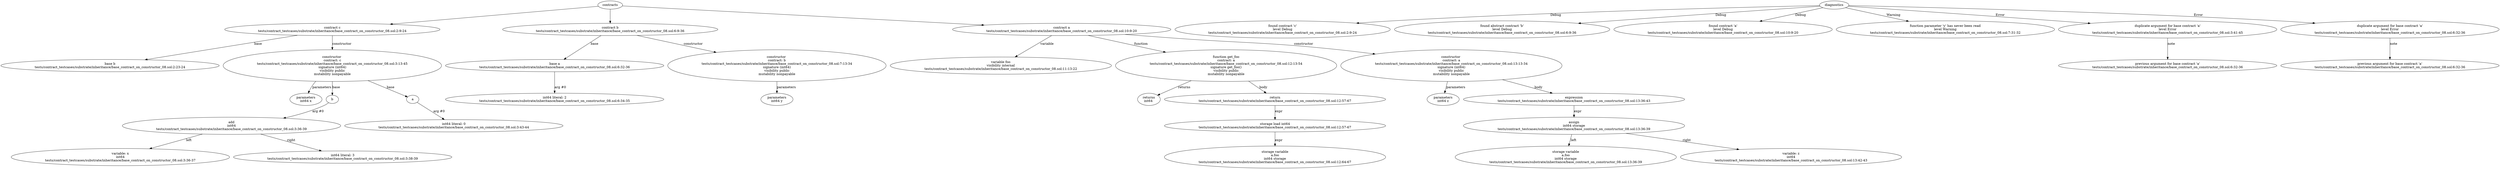 strict digraph "tests/contract_testcases/substrate/inheritance/base_contract_on_constructor_08.sol" {
	contract [label="contract c\ntests/contract_testcases/substrate/inheritance/base_contract_on_constructor_08.sol:2:9-24"]
	base [label="base b\ntests/contract_testcases/substrate/inheritance/base_contract_on_constructor_08.sol:2:23-24"]
	node_3 [label="constructor \ncontract: c\ntests/contract_testcases/substrate/inheritance/base_contract_on_constructor_08.sol:3:13-45\nsignature (int64)\nvisibility public\nmutability nonpayable"]
	parameters [label="parameters\nint64 x"]
	b [label="b"]
	add [label="add\nint64\ntests/contract_testcases/substrate/inheritance/base_contract_on_constructor_08.sol:3:36-39"]
	variable [label="variable: x\nint64\ntests/contract_testcases/substrate/inheritance/base_contract_on_constructor_08.sol:3:36-37"]
	number_literal [label="int64 literal: 3\ntests/contract_testcases/substrate/inheritance/base_contract_on_constructor_08.sol:3:38-39"]
	a [label="a"]
	number_literal_10 [label="int64 literal: 0\ntests/contract_testcases/substrate/inheritance/base_contract_on_constructor_08.sol:3:43-44"]
	contract_11 [label="contract b\ntests/contract_testcases/substrate/inheritance/base_contract_on_constructor_08.sol:6:9-36"]
	base_12 [label="base a\ntests/contract_testcases/substrate/inheritance/base_contract_on_constructor_08.sol:6:32-36"]
	number_literal_13 [label="int64 literal: 2\ntests/contract_testcases/substrate/inheritance/base_contract_on_constructor_08.sol:6:34-35"]
	node_14 [label="constructor \ncontract: b\ntests/contract_testcases/substrate/inheritance/base_contract_on_constructor_08.sol:7:13-34\nsignature (int64)\nvisibility public\nmutability nonpayable"]
	parameters_15 [label="parameters\nint64 y"]
	contract_16 [label="contract a\ntests/contract_testcases/substrate/inheritance/base_contract_on_constructor_08.sol:10:9-20"]
	var [label="variable foo\nvisibility internal\ntests/contract_testcases/substrate/inheritance/base_contract_on_constructor_08.sol:11:13-22"]
	get_foo [label="function get_foo\ncontract: a\ntests/contract_testcases/substrate/inheritance/base_contract_on_constructor_08.sol:12:13-54\nsignature get_foo()\nvisibility public\nmutability nonpayable"]
	returns [label="returns\nint64 "]
	return [label="return\ntests/contract_testcases/substrate/inheritance/base_contract_on_constructor_08.sol:12:57-67"]
	storage_load [label="storage load int64\ntests/contract_testcases/substrate/inheritance/base_contract_on_constructor_08.sol:12:57-67"]
	storage_var [label="storage variable\na.foo\nint64 storage\ntests/contract_testcases/substrate/inheritance/base_contract_on_constructor_08.sol:12:64-67"]
	node_23 [label="constructor \ncontract: a\ntests/contract_testcases/substrate/inheritance/base_contract_on_constructor_08.sol:13:13-34\nsignature (int64)\nvisibility public\nmutability nonpayable"]
	parameters_24 [label="parameters\nint64 z"]
	expr [label="expression\ntests/contract_testcases/substrate/inheritance/base_contract_on_constructor_08.sol:13:36-43"]
	assign [label="assign\nint64 storage\ntests/contract_testcases/substrate/inheritance/base_contract_on_constructor_08.sol:13:36-39"]
	storage_var_27 [label="storage variable\na.foo\nint64 storage\ntests/contract_testcases/substrate/inheritance/base_contract_on_constructor_08.sol:13:36-39"]
	variable_28 [label="variable: z\nint64\ntests/contract_testcases/substrate/inheritance/base_contract_on_constructor_08.sol:13:42-43"]
	diagnostic [label="found contract 'c'\nlevel Debug\ntests/contract_testcases/substrate/inheritance/base_contract_on_constructor_08.sol:2:9-24"]
	diagnostic_31 [label="found abstract contract 'b'\nlevel Debug\ntests/contract_testcases/substrate/inheritance/base_contract_on_constructor_08.sol:6:9-36"]
	diagnostic_32 [label="found contract 'a'\nlevel Debug\ntests/contract_testcases/substrate/inheritance/base_contract_on_constructor_08.sol:10:9-20"]
	diagnostic_33 [label="function parameter 'y' has never been read\nlevel Warning\ntests/contract_testcases/substrate/inheritance/base_contract_on_constructor_08.sol:7:31-32"]
	diagnostic_34 [label="duplicate argument for base contract 'a'\nlevel Error\ntests/contract_testcases/substrate/inheritance/base_contract_on_constructor_08.sol:3:41-45"]
	note [label="previous argument for base contract 'a'\ntests/contract_testcases/substrate/inheritance/base_contract_on_constructor_08.sol:6:32-36"]
	diagnostic_36 [label="duplicate argument for base contract 'a'\nlevel Error\ntests/contract_testcases/substrate/inheritance/base_contract_on_constructor_08.sol:6:32-36"]
	note_37 [label="previous argument for base contract 'a'\ntests/contract_testcases/substrate/inheritance/base_contract_on_constructor_08.sol:6:32-36"]
	contracts -> contract
	contract -> base [label="base"]
	contract -> node_3 [label="constructor"]
	node_3 -> parameters [label="parameters"]
	node_3 -> b [label="base"]
	b -> add [label="arg #0"]
	add -> variable [label="left"]
	add -> number_literal [label="right"]
	node_3 -> a [label="base"]
	a -> number_literal_10 [label="arg #0"]
	contracts -> contract_11
	contract_11 -> base_12 [label="base"]
	base_12 -> number_literal_13 [label="arg #0"]
	contract_11 -> node_14 [label="constructor"]
	node_14 -> parameters_15 [label="parameters"]
	contracts -> contract_16
	contract_16 -> var [label="variable"]
	contract_16 -> get_foo [label="function"]
	get_foo -> returns [label="returns"]
	get_foo -> return [label="body"]
	return -> storage_load [label="expr"]
	storage_load -> storage_var [label="expr"]
	contract_16 -> node_23 [label="constructor"]
	node_23 -> parameters_24 [label="parameters"]
	node_23 -> expr [label="body"]
	expr -> assign [label="expr"]
	assign -> storage_var_27 [label="left"]
	assign -> variable_28 [label="right"]
	diagnostics -> diagnostic [label="Debug"]
	diagnostics -> diagnostic_31 [label="Debug"]
	diagnostics -> diagnostic_32 [label="Debug"]
	diagnostics -> diagnostic_33 [label="Warning"]
	diagnostics -> diagnostic_34 [label="Error"]
	diagnostic_34 -> note [label="note"]
	diagnostics -> diagnostic_36 [label="Error"]
	diagnostic_36 -> note_37 [label="note"]
}
